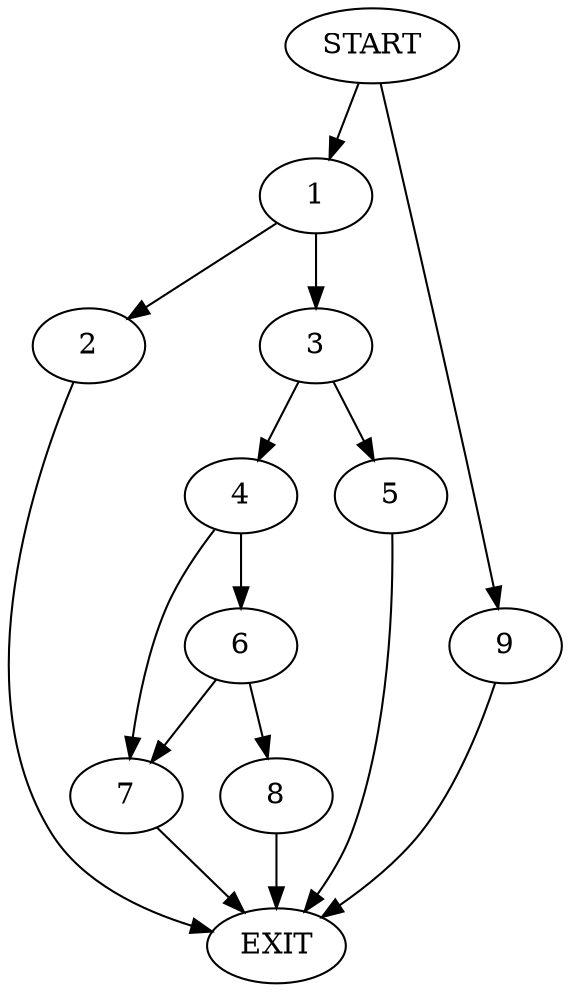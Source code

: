 digraph {
0 [label="START"]
10 [label="EXIT"]
0 -> 1
1 -> 2
1 -> 3
2 -> 10
3 -> 4
3 -> 5
5 -> 10
4 -> 6
4 -> 7
6 -> 7
6 -> 8
7 -> 10
8 -> 10
0 -> 9
9 -> 10
}
